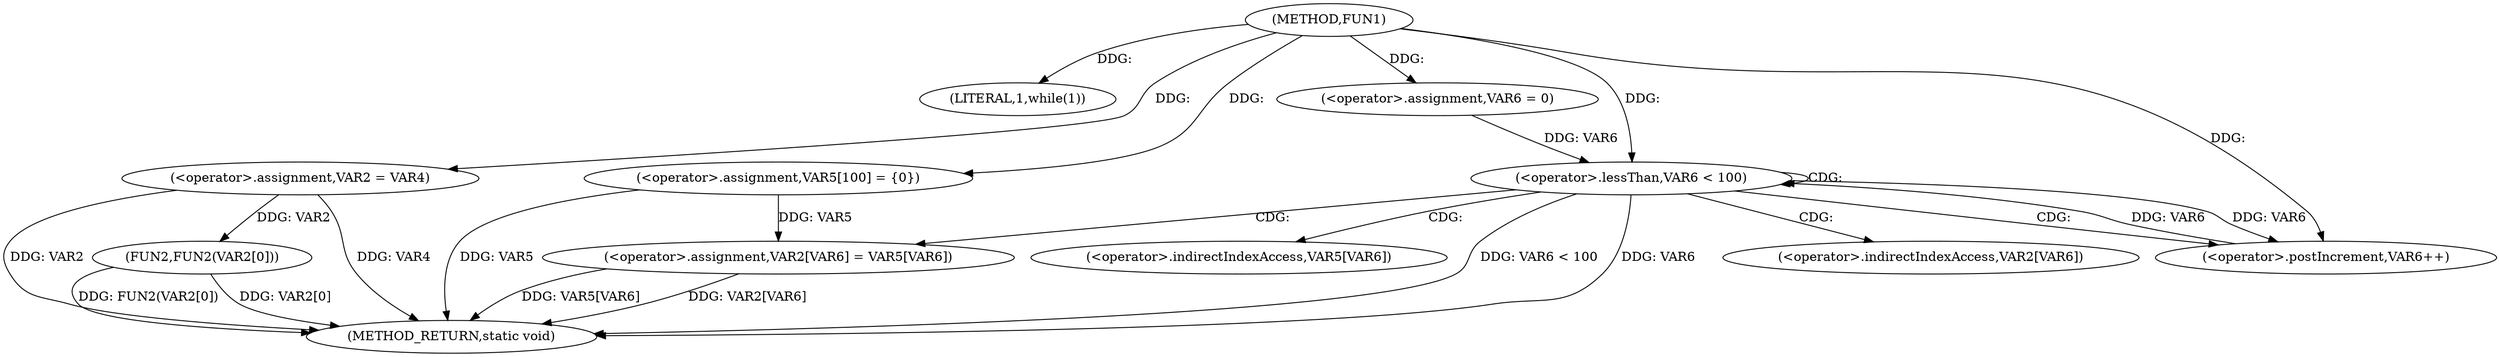 digraph FUN1 {  
"1000100" [label = "(METHOD,FUN1)" ]
"1000139" [label = "(METHOD_RETURN,static void)" ]
"1000106" [label = "(LITERAL,1,while(1))" ]
"1000108" [label = "(<operator>.assignment,VAR2 = VAR4)" ]
"1000114" [label = "(<operator>.assignment,VAR5[100] = {0})" ]
"1000119" [label = "(<operator>.assignment,VAR6 = 0)" ]
"1000122" [label = "(<operator>.lessThan,VAR6 < 100)" ]
"1000125" [label = "(<operator>.postIncrement,VAR6++)" ]
"1000128" [label = "(<operator>.assignment,VAR2[VAR6] = VAR5[VAR6])" ]
"1000135" [label = "(FUN2,FUN2(VAR2[0]))" ]
"1000129" [label = "(<operator>.indirectIndexAccess,VAR2[VAR6])" ]
"1000132" [label = "(<operator>.indirectIndexAccess,VAR5[VAR6])" ]
  "1000128" -> "1000139"  [ label = "DDG: VAR2[VAR6]"] 
  "1000114" -> "1000139"  [ label = "DDG: VAR5"] 
  "1000108" -> "1000139"  [ label = "DDG: VAR2"] 
  "1000122" -> "1000139"  [ label = "DDG: VAR6"] 
  "1000128" -> "1000139"  [ label = "DDG: VAR5[VAR6]"] 
  "1000135" -> "1000139"  [ label = "DDG: FUN2(VAR2[0])"] 
  "1000108" -> "1000139"  [ label = "DDG: VAR4"] 
  "1000135" -> "1000139"  [ label = "DDG: VAR2[0]"] 
  "1000122" -> "1000139"  [ label = "DDG: VAR6 < 100"] 
  "1000100" -> "1000106"  [ label = "DDG: "] 
  "1000100" -> "1000108"  [ label = "DDG: "] 
  "1000100" -> "1000114"  [ label = "DDG: "] 
  "1000100" -> "1000119"  [ label = "DDG: "] 
  "1000125" -> "1000122"  [ label = "DDG: VAR6"] 
  "1000119" -> "1000122"  [ label = "DDG: VAR6"] 
  "1000100" -> "1000122"  [ label = "DDG: "] 
  "1000122" -> "1000125"  [ label = "DDG: VAR6"] 
  "1000100" -> "1000125"  [ label = "DDG: "] 
  "1000114" -> "1000128"  [ label = "DDG: VAR5"] 
  "1000108" -> "1000135"  [ label = "DDG: VAR2"] 
  "1000122" -> "1000132"  [ label = "CDG: "] 
  "1000122" -> "1000128"  [ label = "CDG: "] 
  "1000122" -> "1000129"  [ label = "CDG: "] 
  "1000122" -> "1000125"  [ label = "CDG: "] 
  "1000122" -> "1000122"  [ label = "CDG: "] 
}
